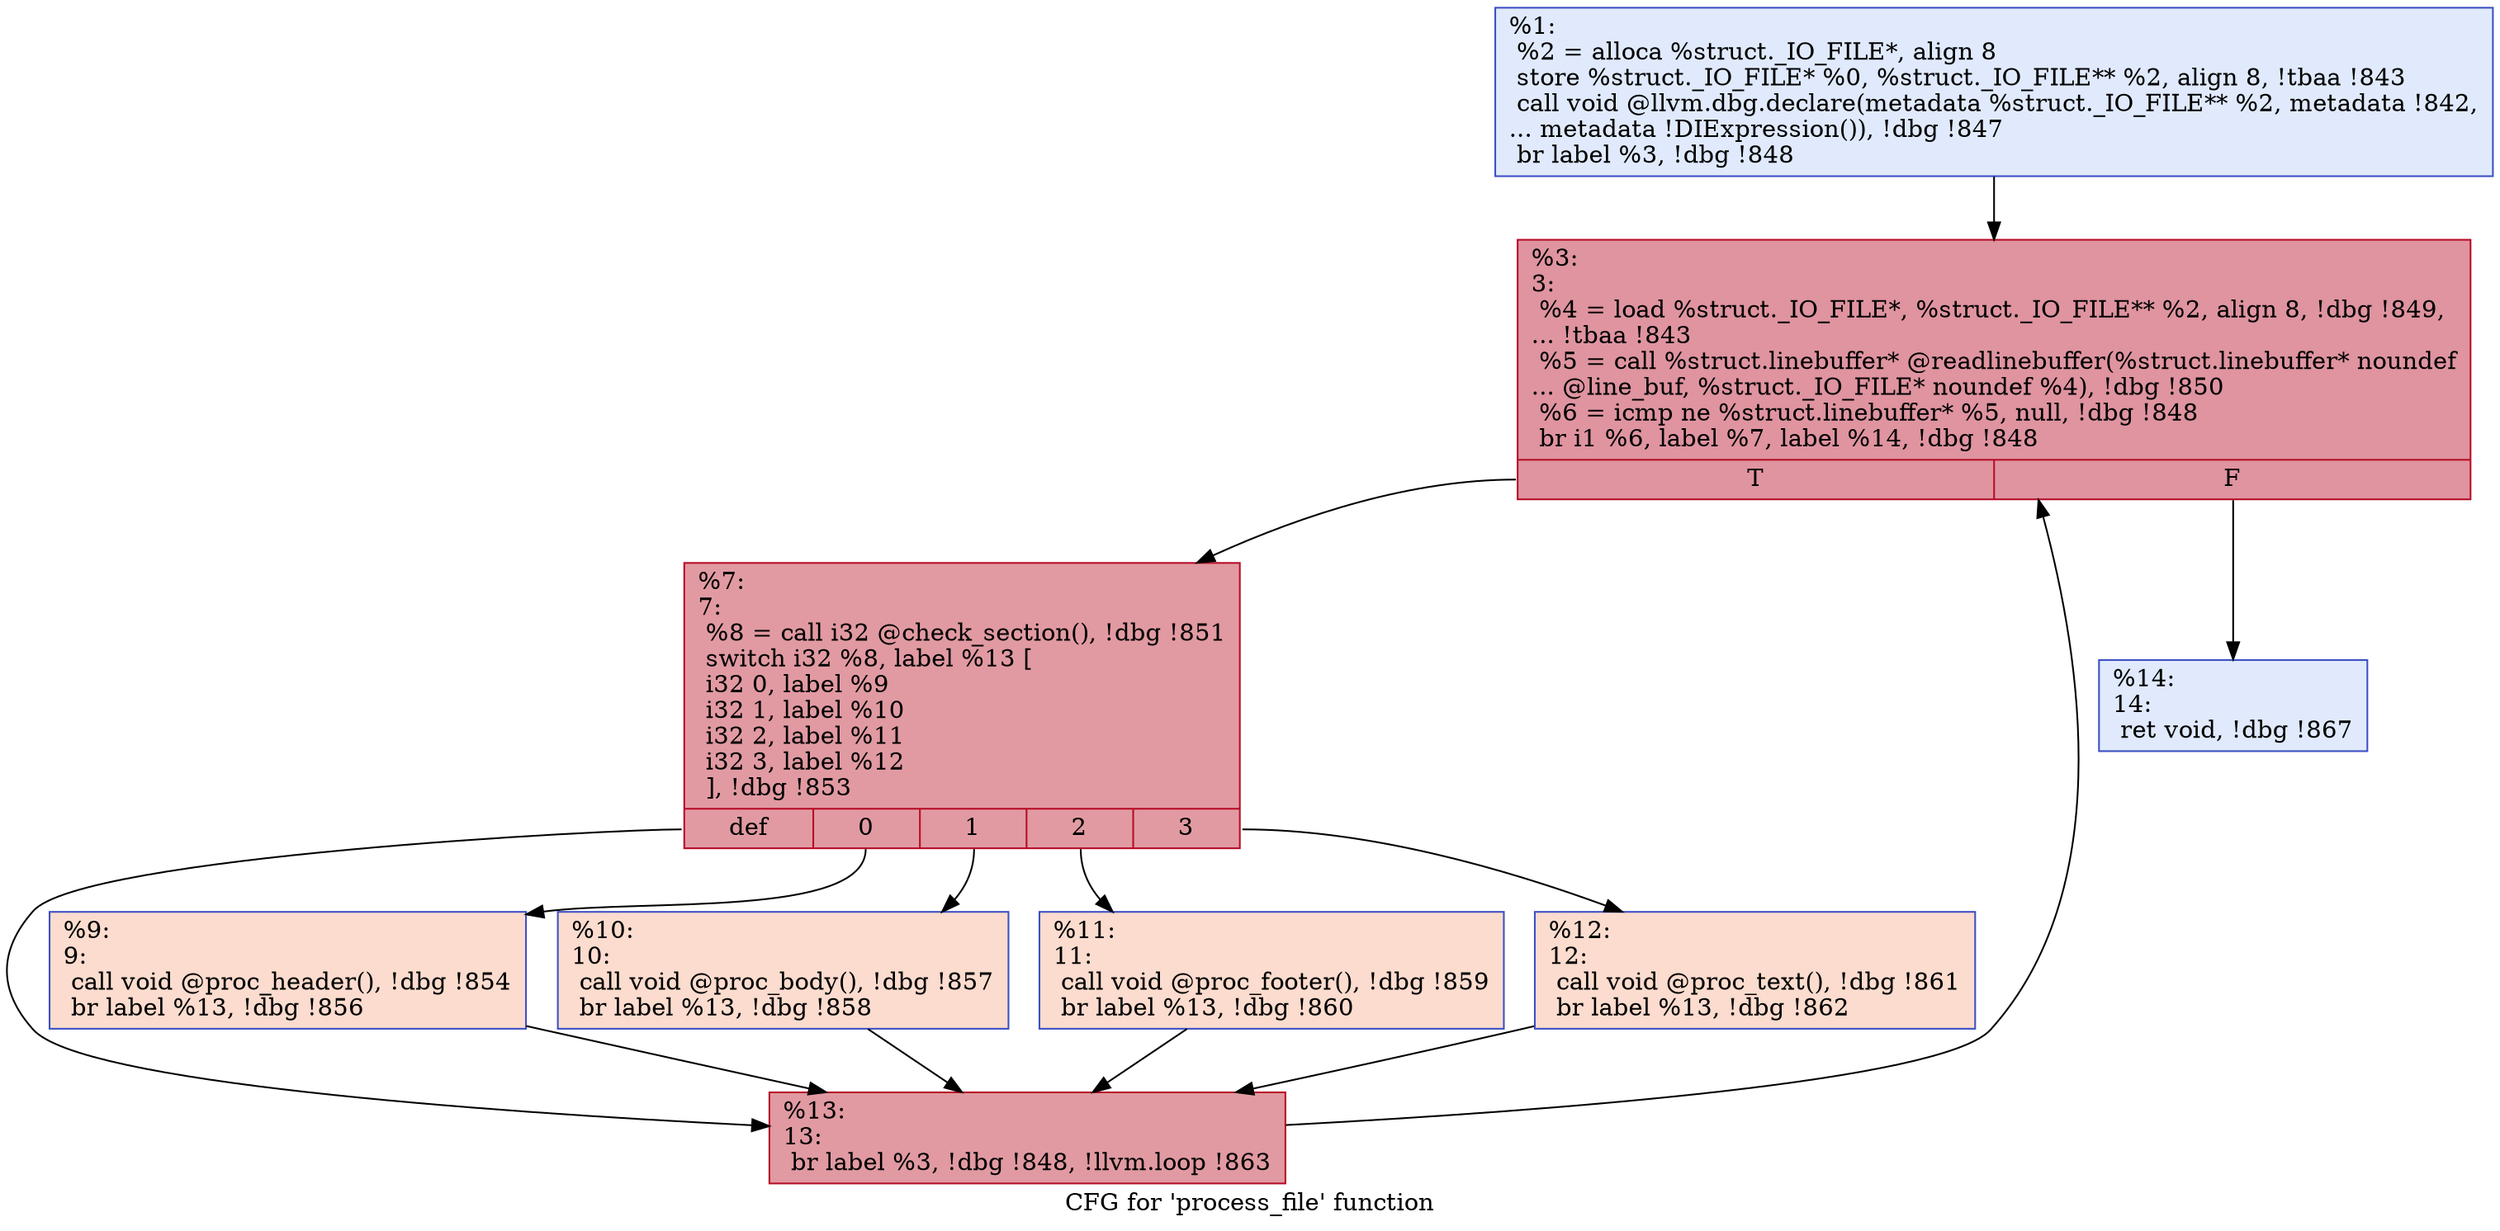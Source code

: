 digraph "CFG for 'process_file' function" {
	label="CFG for 'process_file' function";

	Node0x1764ed0 [shape=record,color="#3d50c3ff", style=filled, fillcolor="#b9d0f970",label="{%1:\l  %2 = alloca %struct._IO_FILE*, align 8\l  store %struct._IO_FILE* %0, %struct._IO_FILE** %2, align 8, !tbaa !843\l  call void @llvm.dbg.declare(metadata %struct._IO_FILE** %2, metadata !842,\l... metadata !DIExpression()), !dbg !847\l  br label %3, !dbg !848\l}"];
	Node0x1764ed0 -> Node0x1764f20;
	Node0x1764f20 [shape=record,color="#b70d28ff", style=filled, fillcolor="#b70d2870",label="{%3:\l3:                                                \l  %4 = load %struct._IO_FILE*, %struct._IO_FILE** %2, align 8, !dbg !849,\l... !tbaa !843\l  %5 = call %struct.linebuffer* @readlinebuffer(%struct.linebuffer* noundef\l... @line_buf, %struct._IO_FILE* noundef %4), !dbg !850\l  %6 = icmp ne %struct.linebuffer* %5, null, !dbg !848\l  br i1 %6, label %7, label %14, !dbg !848\l|{<s0>T|<s1>F}}"];
	Node0x1764f20:s0 -> Node0x1764f70;
	Node0x1764f20:s1 -> Node0x1765150;
	Node0x1764f70 [shape=record,color="#b70d28ff", style=filled, fillcolor="#bb1b2c70",label="{%7:\l7:                                                \l  %8 = call i32 @check_section(), !dbg !851\l  switch i32 %8, label %13 [\l    i32 0, label %9\l    i32 1, label %10\l    i32 2, label %11\l    i32 3, label %12\l  ], !dbg !853\l|{<s0>def|<s1>0|<s2>1|<s3>2|<s4>3}}"];
	Node0x1764f70:s0 -> Node0x1765100;
	Node0x1764f70:s1 -> Node0x1764fc0;
	Node0x1764f70:s2 -> Node0x1765010;
	Node0x1764f70:s3 -> Node0x1765060;
	Node0x1764f70:s4 -> Node0x17650b0;
	Node0x1764fc0 [shape=record,color="#3d50c3ff", style=filled, fillcolor="#f7af9170",label="{%9:\l9:                                                \l  call void @proc_header(), !dbg !854\l  br label %13, !dbg !856\l}"];
	Node0x1764fc0 -> Node0x1765100;
	Node0x1765010 [shape=record,color="#3d50c3ff", style=filled, fillcolor="#f7af9170",label="{%10:\l10:                                               \l  call void @proc_body(), !dbg !857\l  br label %13, !dbg !858\l}"];
	Node0x1765010 -> Node0x1765100;
	Node0x1765060 [shape=record,color="#3d50c3ff", style=filled, fillcolor="#f7af9170",label="{%11:\l11:                                               \l  call void @proc_footer(), !dbg !859\l  br label %13, !dbg !860\l}"];
	Node0x1765060 -> Node0x1765100;
	Node0x17650b0 [shape=record,color="#3d50c3ff", style=filled, fillcolor="#f7af9170",label="{%12:\l12:                                               \l  call void @proc_text(), !dbg !861\l  br label %13, !dbg !862\l}"];
	Node0x17650b0 -> Node0x1765100;
	Node0x1765100 [shape=record,color="#b70d28ff", style=filled, fillcolor="#bb1b2c70",label="{%13:\l13:                                               \l  br label %3, !dbg !848, !llvm.loop !863\l}"];
	Node0x1765100 -> Node0x1764f20;
	Node0x1765150 [shape=record,color="#3d50c3ff", style=filled, fillcolor="#b9d0f970",label="{%14:\l14:                                               \l  ret void, !dbg !867\l}"];
}
